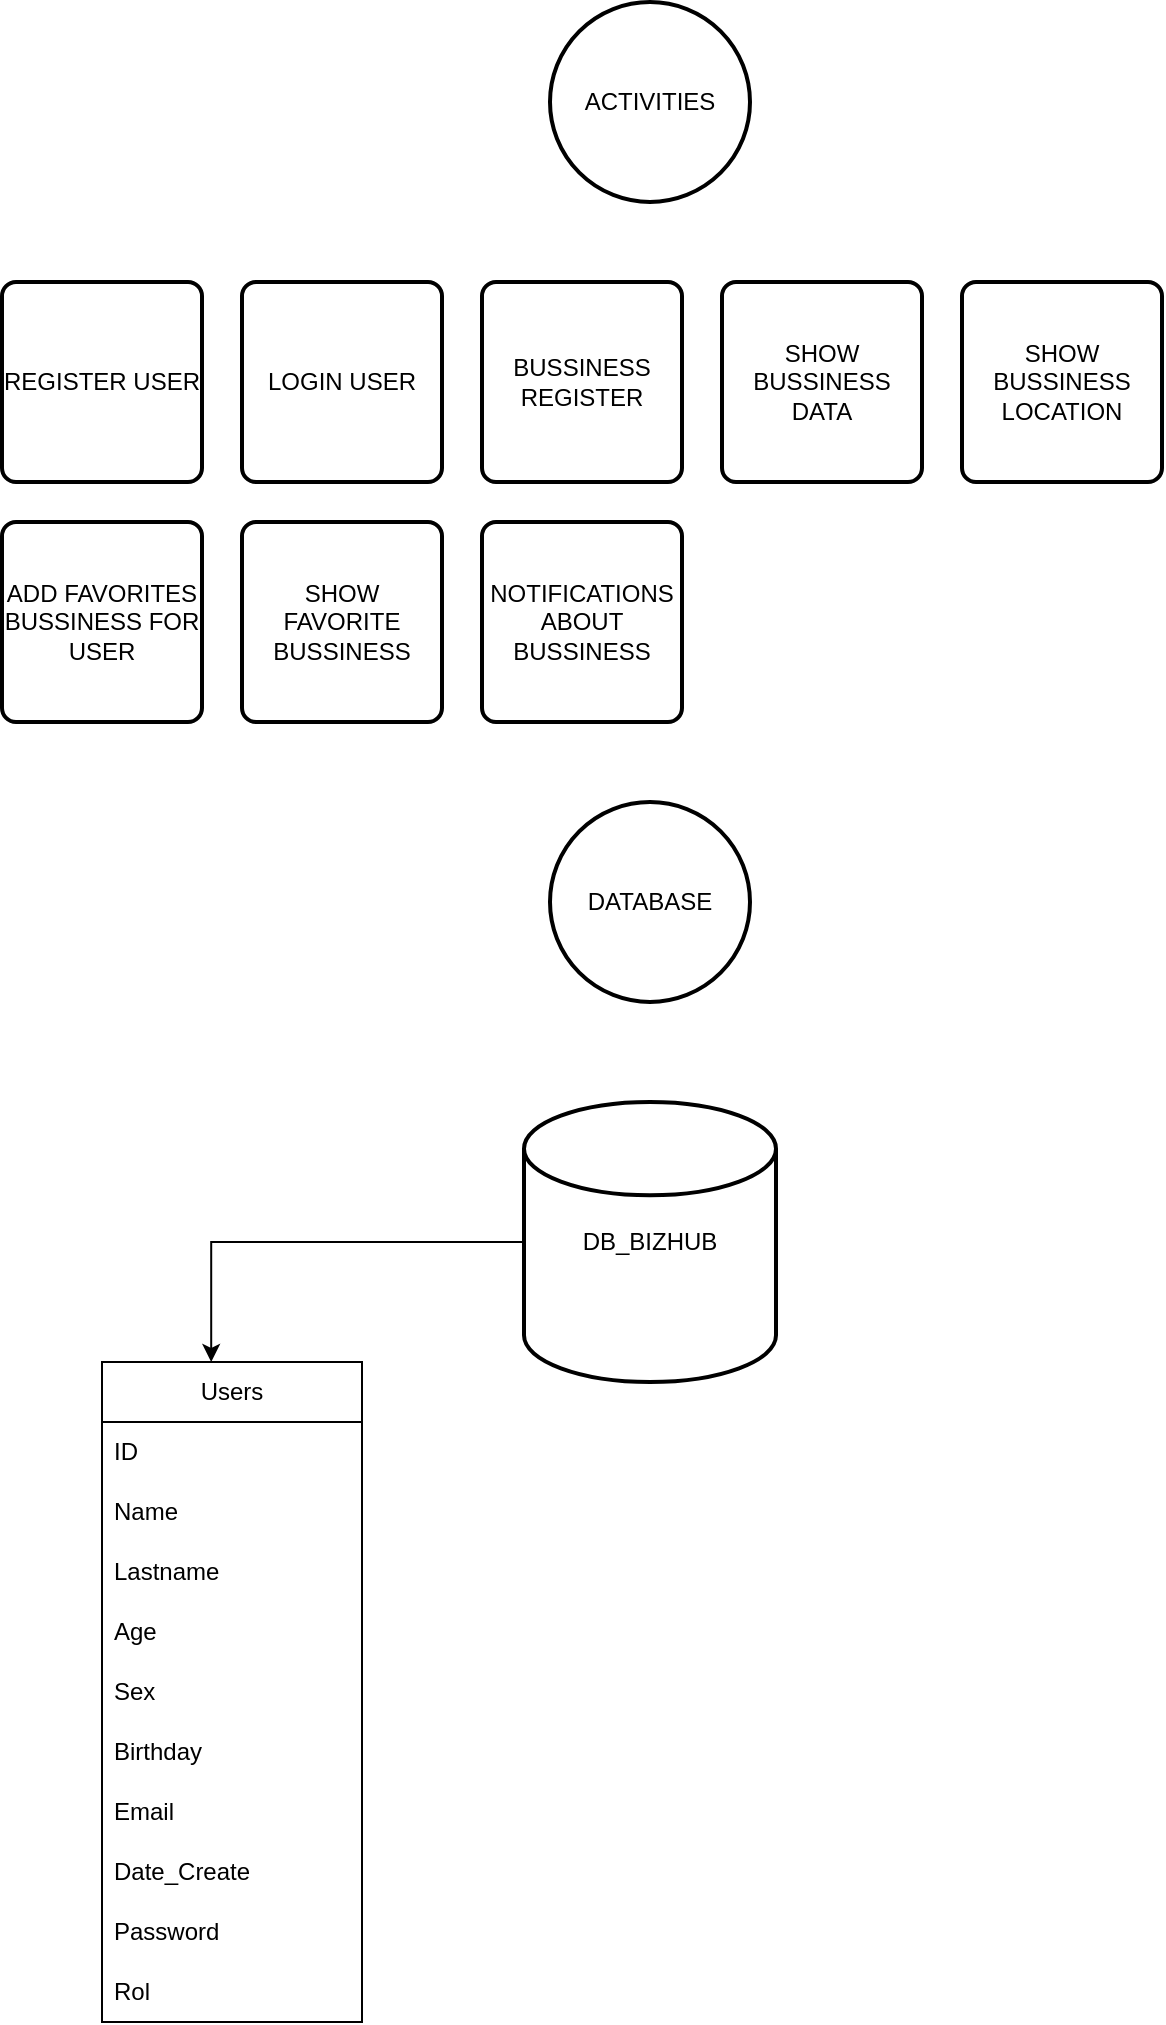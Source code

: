 <mxfile version="24.4.13" type="github">
  <diagram name="Página-1" id="2BS3NbkZbuiiLCTzzVOg">
    <mxGraphModel dx="1002" dy="569" grid="1" gridSize="10" guides="1" tooltips="1" connect="1" arrows="1" fold="1" page="1" pageScale="1" pageWidth="827" pageHeight="1169" math="0" shadow="0">
      <root>
        <mxCell id="0" />
        <mxCell id="1" parent="0" />
        <mxCell id="RUdzpIB8_MHTcrBP6uff-3" value="ACTIVITIES" style="strokeWidth=2;html=1;shape=mxgraph.flowchart.start_2;whiteSpace=wrap;" vertex="1" parent="1">
          <mxGeometry x="364" y="50" width="100" height="100" as="geometry" />
        </mxCell>
        <mxCell id="RUdzpIB8_MHTcrBP6uff-9" value="LOGIN USER" style="rounded=1;whiteSpace=wrap;html=1;absoluteArcSize=1;arcSize=14;strokeWidth=2;" vertex="1" parent="1">
          <mxGeometry x="210" y="190" width="100" height="100" as="geometry" />
        </mxCell>
        <mxCell id="RUdzpIB8_MHTcrBP6uff-10" value="REGISTER USER" style="rounded=1;whiteSpace=wrap;html=1;absoluteArcSize=1;arcSize=14;strokeWidth=2;" vertex="1" parent="1">
          <mxGeometry x="90" y="190" width="100" height="100" as="geometry" />
        </mxCell>
        <mxCell id="RUdzpIB8_MHTcrBP6uff-11" value="BUSSINESS REGISTER" style="rounded=1;whiteSpace=wrap;html=1;absoluteArcSize=1;arcSize=14;strokeWidth=2;" vertex="1" parent="1">
          <mxGeometry x="330" y="190" width="100" height="100" as="geometry" />
        </mxCell>
        <mxCell id="RUdzpIB8_MHTcrBP6uff-12" value="SHOW BUSSINESS DATA" style="rounded=1;whiteSpace=wrap;html=1;absoluteArcSize=1;arcSize=14;strokeWidth=2;" vertex="1" parent="1">
          <mxGeometry x="450" y="190" width="100" height="100" as="geometry" />
        </mxCell>
        <mxCell id="RUdzpIB8_MHTcrBP6uff-13" value="SHOW BUSSINESS LOCATION" style="rounded=1;whiteSpace=wrap;html=1;absoluteArcSize=1;arcSize=14;strokeWidth=2;" vertex="1" parent="1">
          <mxGeometry x="570" y="190" width="100" height="100" as="geometry" />
        </mxCell>
        <mxCell id="RUdzpIB8_MHTcrBP6uff-14" value="ADD FAVORITES BUSSINESS FOR USER" style="rounded=1;whiteSpace=wrap;html=1;absoluteArcSize=1;arcSize=14;strokeWidth=2;" vertex="1" parent="1">
          <mxGeometry x="90" y="310" width="100" height="100" as="geometry" />
        </mxCell>
        <mxCell id="RUdzpIB8_MHTcrBP6uff-15" value="SHOW FAVORITE BUSSINESS" style="rounded=1;whiteSpace=wrap;html=1;absoluteArcSize=1;arcSize=14;strokeWidth=2;" vertex="1" parent="1">
          <mxGeometry x="210" y="310" width="100" height="100" as="geometry" />
        </mxCell>
        <mxCell id="RUdzpIB8_MHTcrBP6uff-16" value="NOTIFICATIONS ABOUT BUSSINESS" style="rounded=1;whiteSpace=wrap;html=1;absoluteArcSize=1;arcSize=14;strokeWidth=2;" vertex="1" parent="1">
          <mxGeometry x="330" y="310" width="100" height="100" as="geometry" />
        </mxCell>
        <mxCell id="RUdzpIB8_MHTcrBP6uff-17" value="DATABASE" style="strokeWidth=2;html=1;shape=mxgraph.flowchart.start_2;whiteSpace=wrap;" vertex="1" parent="1">
          <mxGeometry x="364" y="450" width="100" height="100" as="geometry" />
        </mxCell>
        <mxCell id="RUdzpIB8_MHTcrBP6uff-18" value="DB_BIZHUB" style="strokeWidth=2;html=1;shape=mxgraph.flowchart.database;whiteSpace=wrap;" vertex="1" parent="1">
          <mxGeometry x="351" y="600" width="126" height="140" as="geometry" />
        </mxCell>
        <mxCell id="RUdzpIB8_MHTcrBP6uff-20" value="Users" style="swimlane;fontStyle=0;childLayout=stackLayout;horizontal=1;startSize=30;horizontalStack=0;resizeParent=1;resizeParentMax=0;resizeLast=0;collapsible=1;marginBottom=0;whiteSpace=wrap;html=1;" vertex="1" parent="1">
          <mxGeometry x="140" y="730" width="130" height="330" as="geometry" />
        </mxCell>
        <mxCell id="RUdzpIB8_MHTcrBP6uff-21" value="ID" style="text;strokeColor=none;fillColor=none;align=left;verticalAlign=middle;spacingLeft=4;spacingRight=4;overflow=hidden;points=[[0,0.5],[1,0.5]];portConstraint=eastwest;rotatable=0;whiteSpace=wrap;html=1;" vertex="1" parent="RUdzpIB8_MHTcrBP6uff-20">
          <mxGeometry y="30" width="130" height="30" as="geometry" />
        </mxCell>
        <mxCell id="RUdzpIB8_MHTcrBP6uff-22" value="Name" style="text;strokeColor=none;fillColor=none;align=left;verticalAlign=middle;spacingLeft=4;spacingRight=4;overflow=hidden;points=[[0,0.5],[1,0.5]];portConstraint=eastwest;rotatable=0;whiteSpace=wrap;html=1;" vertex="1" parent="RUdzpIB8_MHTcrBP6uff-20">
          <mxGeometry y="60" width="130" height="30" as="geometry" />
        </mxCell>
        <mxCell id="RUdzpIB8_MHTcrBP6uff-23" value="Lastname" style="text;strokeColor=none;fillColor=none;align=left;verticalAlign=middle;spacingLeft=4;spacingRight=4;overflow=hidden;points=[[0,0.5],[1,0.5]];portConstraint=eastwest;rotatable=0;whiteSpace=wrap;html=1;" vertex="1" parent="RUdzpIB8_MHTcrBP6uff-20">
          <mxGeometry y="90" width="130" height="30" as="geometry" />
        </mxCell>
        <mxCell id="RUdzpIB8_MHTcrBP6uff-26" value="Age" style="text;strokeColor=none;fillColor=none;align=left;verticalAlign=middle;spacingLeft=4;spacingRight=4;overflow=hidden;points=[[0,0.5],[1,0.5]];portConstraint=eastwest;rotatable=0;whiteSpace=wrap;html=1;" vertex="1" parent="RUdzpIB8_MHTcrBP6uff-20">
          <mxGeometry y="120" width="130" height="30" as="geometry" />
        </mxCell>
        <mxCell id="RUdzpIB8_MHTcrBP6uff-27" value="Sex" style="text;strokeColor=none;fillColor=none;align=left;verticalAlign=middle;spacingLeft=4;spacingRight=4;overflow=hidden;points=[[0,0.5],[1,0.5]];portConstraint=eastwest;rotatable=0;whiteSpace=wrap;html=1;" vertex="1" parent="RUdzpIB8_MHTcrBP6uff-20">
          <mxGeometry y="150" width="130" height="30" as="geometry" />
        </mxCell>
        <mxCell id="RUdzpIB8_MHTcrBP6uff-25" value="Birthday" style="text;strokeColor=none;fillColor=none;align=left;verticalAlign=middle;spacingLeft=4;spacingRight=4;overflow=hidden;points=[[0,0.5],[1,0.5]];portConstraint=eastwest;rotatable=0;whiteSpace=wrap;html=1;" vertex="1" parent="RUdzpIB8_MHTcrBP6uff-20">
          <mxGeometry y="180" width="130" height="30" as="geometry" />
        </mxCell>
        <mxCell id="RUdzpIB8_MHTcrBP6uff-29" value="Email" style="text;strokeColor=none;fillColor=none;align=left;verticalAlign=middle;spacingLeft=4;spacingRight=4;overflow=hidden;points=[[0,0.5],[1,0.5]];portConstraint=eastwest;rotatable=0;whiteSpace=wrap;html=1;" vertex="1" parent="RUdzpIB8_MHTcrBP6uff-20">
          <mxGeometry y="210" width="130" height="30" as="geometry" />
        </mxCell>
        <mxCell id="RUdzpIB8_MHTcrBP6uff-28" value="Date_Create" style="text;strokeColor=none;fillColor=none;align=left;verticalAlign=middle;spacingLeft=4;spacingRight=4;overflow=hidden;points=[[0,0.5],[1,0.5]];portConstraint=eastwest;rotatable=0;whiteSpace=wrap;html=1;" vertex="1" parent="RUdzpIB8_MHTcrBP6uff-20">
          <mxGeometry y="240" width="130" height="30" as="geometry" />
        </mxCell>
        <mxCell id="RUdzpIB8_MHTcrBP6uff-30" value="Password" style="text;strokeColor=none;fillColor=none;align=left;verticalAlign=middle;spacingLeft=4;spacingRight=4;overflow=hidden;points=[[0,0.5],[1,0.5]];portConstraint=eastwest;rotatable=0;whiteSpace=wrap;html=1;" vertex="1" parent="RUdzpIB8_MHTcrBP6uff-20">
          <mxGeometry y="270" width="130" height="30" as="geometry" />
        </mxCell>
        <mxCell id="RUdzpIB8_MHTcrBP6uff-31" value="Rol" style="text;strokeColor=none;fillColor=none;align=left;verticalAlign=middle;spacingLeft=4;spacingRight=4;overflow=hidden;points=[[0,0.5],[1,0.5]];portConstraint=eastwest;rotatable=0;whiteSpace=wrap;html=1;" vertex="1" parent="RUdzpIB8_MHTcrBP6uff-20">
          <mxGeometry y="300" width="130" height="30" as="geometry" />
        </mxCell>
        <mxCell id="RUdzpIB8_MHTcrBP6uff-24" style="edgeStyle=orthogonalEdgeStyle;rounded=0;orthogonalLoop=1;jettySize=auto;html=1;exitX=0;exitY=0.5;exitDx=0;exitDy=0;exitPerimeter=0;entryX=0.42;entryY=0;entryDx=0;entryDy=0;entryPerimeter=0;" edge="1" parent="1" source="RUdzpIB8_MHTcrBP6uff-18" target="RUdzpIB8_MHTcrBP6uff-20">
          <mxGeometry relative="1" as="geometry" />
        </mxCell>
      </root>
    </mxGraphModel>
  </diagram>
</mxfile>
